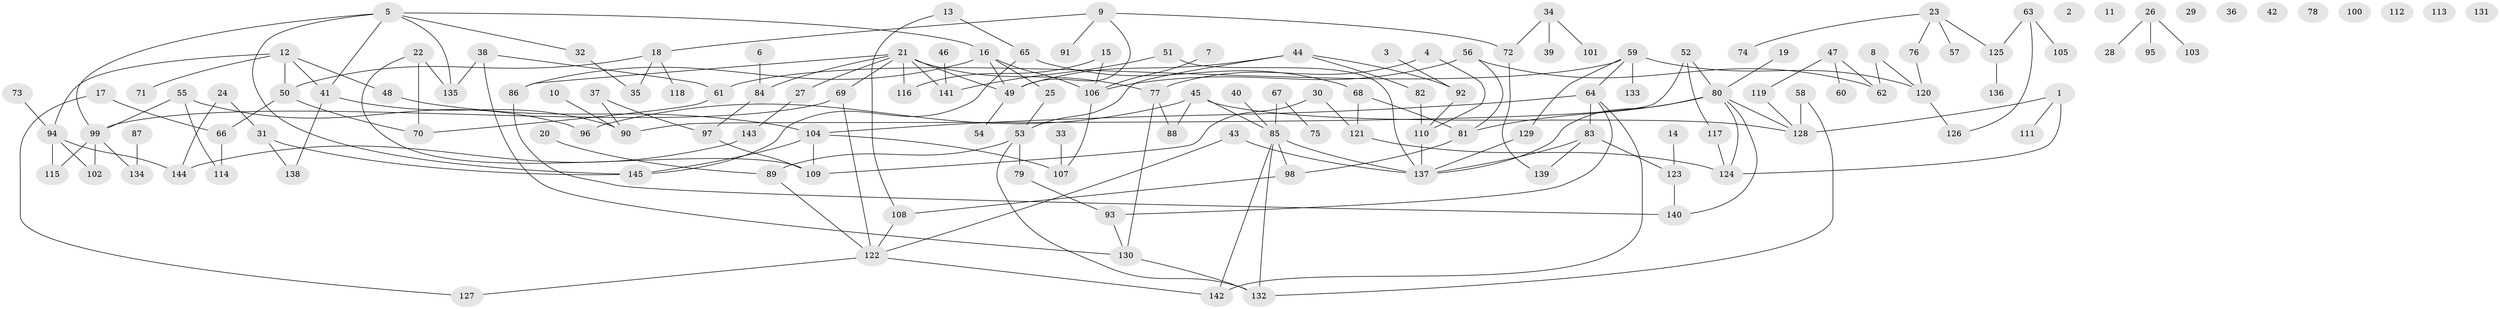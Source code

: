 // coarse degree distribution, {5: 0.08737864077669903, 0: 0.0970873786407767, 2: 0.22330097087378642, 4: 0.11650485436893204, 8: 0.038834951456310676, 1: 0.23300970873786409, 6: 0.05825242718446602, 3: 0.10679611650485436, 7: 0.038834951456310676}
// Generated by graph-tools (version 1.1) at 2025/41/03/06/25 10:41:25]
// undirected, 145 vertices, 188 edges
graph export_dot {
graph [start="1"]
  node [color=gray90,style=filled];
  1;
  2;
  3;
  4;
  5;
  6;
  7;
  8;
  9;
  10;
  11;
  12;
  13;
  14;
  15;
  16;
  17;
  18;
  19;
  20;
  21;
  22;
  23;
  24;
  25;
  26;
  27;
  28;
  29;
  30;
  31;
  32;
  33;
  34;
  35;
  36;
  37;
  38;
  39;
  40;
  41;
  42;
  43;
  44;
  45;
  46;
  47;
  48;
  49;
  50;
  51;
  52;
  53;
  54;
  55;
  56;
  57;
  58;
  59;
  60;
  61;
  62;
  63;
  64;
  65;
  66;
  67;
  68;
  69;
  70;
  71;
  72;
  73;
  74;
  75;
  76;
  77;
  78;
  79;
  80;
  81;
  82;
  83;
  84;
  85;
  86;
  87;
  88;
  89;
  90;
  91;
  92;
  93;
  94;
  95;
  96;
  97;
  98;
  99;
  100;
  101;
  102;
  103;
  104;
  105;
  106;
  107;
  108;
  109;
  110;
  111;
  112;
  113;
  114;
  115;
  116;
  117;
  118;
  119;
  120;
  121;
  122;
  123;
  124;
  125;
  126;
  127;
  128;
  129;
  130;
  131;
  132;
  133;
  134;
  135;
  136;
  137;
  138;
  139;
  140;
  141;
  142;
  143;
  144;
  145;
  1 -- 111;
  1 -- 124;
  1 -- 128;
  3 -- 92;
  4 -- 77;
  4 -- 110;
  5 -- 16;
  5 -- 32;
  5 -- 41;
  5 -- 99;
  5 -- 135;
  5 -- 145;
  6 -- 84;
  7 -- 106;
  8 -- 62;
  8 -- 120;
  9 -- 18;
  9 -- 49;
  9 -- 72;
  9 -- 91;
  10 -- 90;
  12 -- 41;
  12 -- 48;
  12 -- 50;
  12 -- 71;
  12 -- 94;
  13 -- 65;
  13 -- 108;
  14 -- 123;
  15 -- 106;
  15 -- 116;
  16 -- 25;
  16 -- 49;
  16 -- 86;
  16 -- 106;
  17 -- 66;
  17 -- 127;
  18 -- 35;
  18 -- 50;
  18 -- 118;
  19 -- 80;
  20 -- 89;
  21 -- 27;
  21 -- 49;
  21 -- 69;
  21 -- 77;
  21 -- 84;
  21 -- 86;
  21 -- 116;
  21 -- 141;
  22 -- 70;
  22 -- 109;
  22 -- 135;
  23 -- 57;
  23 -- 74;
  23 -- 76;
  23 -- 125;
  24 -- 31;
  24 -- 144;
  25 -- 53;
  26 -- 28;
  26 -- 95;
  26 -- 103;
  27 -- 143;
  30 -- 109;
  30 -- 121;
  31 -- 138;
  31 -- 145;
  32 -- 35;
  33 -- 107;
  34 -- 39;
  34 -- 72;
  34 -- 101;
  37 -- 90;
  37 -- 97;
  38 -- 61;
  38 -- 130;
  38 -- 135;
  40 -- 85;
  41 -- 90;
  41 -- 138;
  43 -- 122;
  43 -- 137;
  44 -- 49;
  44 -- 53;
  44 -- 82;
  44 -- 92;
  45 -- 85;
  45 -- 88;
  45 -- 96;
  45 -- 128;
  46 -- 141;
  47 -- 60;
  47 -- 62;
  47 -- 119;
  48 -- 104;
  49 -- 54;
  50 -- 66;
  50 -- 70;
  51 -- 137;
  51 -- 141;
  52 -- 80;
  52 -- 90;
  52 -- 117;
  53 -- 79;
  53 -- 89;
  53 -- 132;
  55 -- 96;
  55 -- 99;
  55 -- 114;
  56 -- 62;
  56 -- 81;
  56 -- 106;
  58 -- 128;
  58 -- 132;
  59 -- 61;
  59 -- 64;
  59 -- 120;
  59 -- 129;
  59 -- 133;
  61 -- 70;
  63 -- 105;
  63 -- 125;
  63 -- 126;
  64 -- 83;
  64 -- 93;
  64 -- 104;
  64 -- 142;
  65 -- 68;
  65 -- 145;
  66 -- 114;
  67 -- 75;
  67 -- 85;
  68 -- 81;
  68 -- 121;
  69 -- 99;
  69 -- 122;
  72 -- 139;
  73 -- 94;
  76 -- 120;
  77 -- 88;
  77 -- 130;
  79 -- 93;
  80 -- 81;
  80 -- 124;
  80 -- 128;
  80 -- 137;
  80 -- 140;
  81 -- 98;
  82 -- 110;
  83 -- 123;
  83 -- 137;
  83 -- 139;
  84 -- 97;
  85 -- 98;
  85 -- 132;
  85 -- 137;
  85 -- 142;
  86 -- 140;
  87 -- 134;
  89 -- 122;
  92 -- 110;
  93 -- 130;
  94 -- 102;
  94 -- 115;
  94 -- 144;
  97 -- 109;
  98 -- 108;
  99 -- 102;
  99 -- 115;
  99 -- 134;
  104 -- 107;
  104 -- 109;
  104 -- 145;
  106 -- 107;
  108 -- 122;
  110 -- 137;
  117 -- 124;
  119 -- 128;
  120 -- 126;
  121 -- 124;
  122 -- 127;
  122 -- 142;
  123 -- 140;
  125 -- 136;
  129 -- 137;
  130 -- 132;
  143 -- 144;
}
